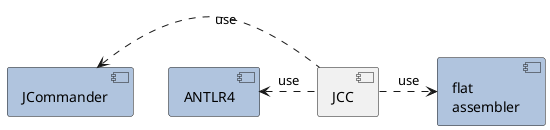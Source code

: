 @startuml

[ANTLR4] as antlr4 #LightSteelBlue
[flat\nassembler] as flat #LightSteelBlue
[JCC] as jcc
[JCommander] as jcommander #LightSteelBlue

jcommander <. jcc : use
antlr4 <. jcc : use
jcc .> flat : use

@enduml
